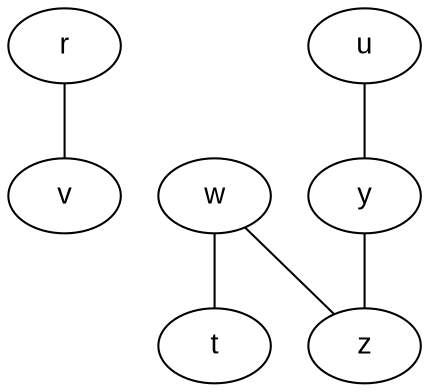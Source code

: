 strict graph {
    node [fontname="Arial"];
    r -- v;
    v -- r;
    w -- t;
    w -- z;
    t -- w;
    u -- y;
    y -- u;
    y -- z;
    z -- w;
    z -- y;
}
